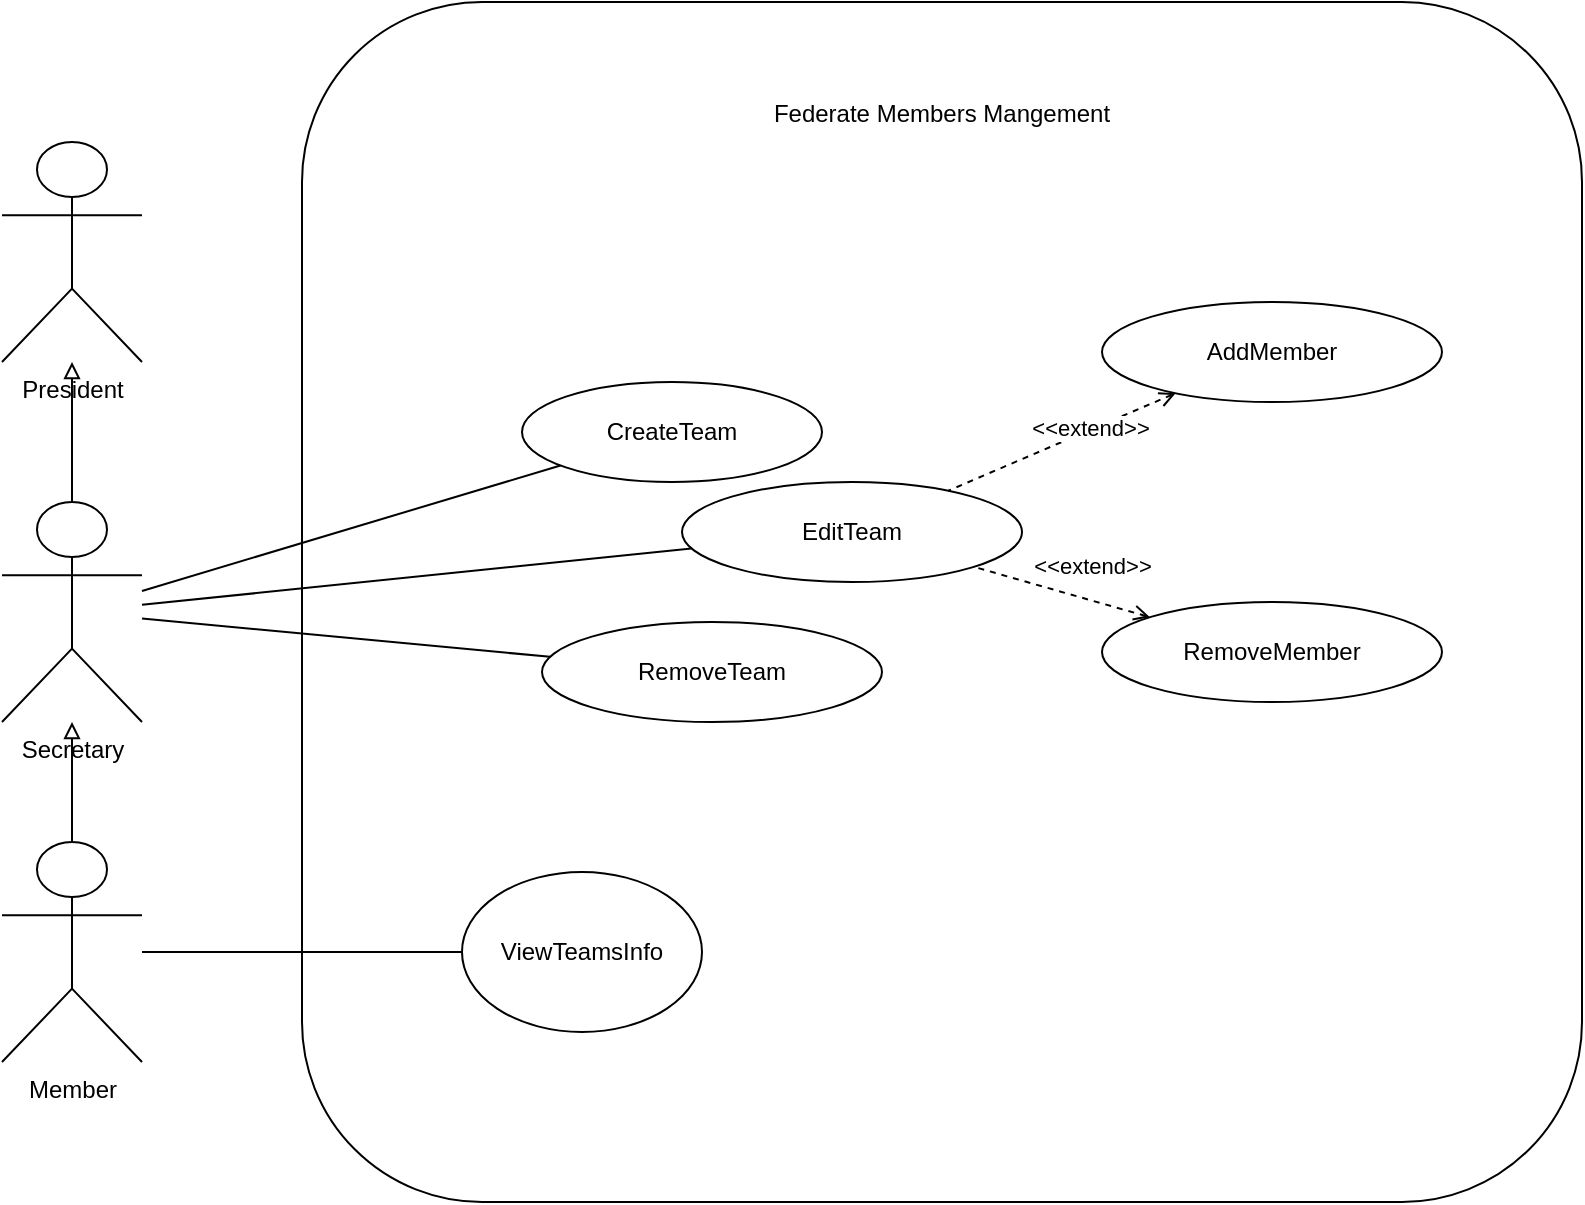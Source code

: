 <mxfile version="25.0.2">
  <diagram name="Página-1" id="U3k0QHNDrNqYpb96N1Zb">
    <mxGraphModel dx="1434" dy="836" grid="1" gridSize="10" guides="1" tooltips="1" connect="1" arrows="1" fold="1" page="1" pageScale="1" pageWidth="827" pageHeight="1169" math="0" shadow="0">
      <root>
        <mxCell id="0" />
        <mxCell id="1" parent="0" />
        <mxCell id="2uzys4ehJ_0eV0x3jUp4-1" value="&lt;div&gt;Federate Members Mangement&lt;/div&gt;&lt;div&gt;&lt;br&gt;&lt;/div&gt;&lt;div&gt;&lt;br&gt;&lt;/div&gt;&lt;div&gt;&lt;br&gt;&lt;/div&gt;&lt;div&gt;&lt;br&gt;&lt;/div&gt;&lt;div&gt;&lt;br&gt;&lt;/div&gt;&lt;div&gt;&lt;br&gt;&lt;/div&gt;&lt;div&gt;&lt;br&gt;&lt;/div&gt;&lt;div&gt;&lt;br&gt;&lt;/div&gt;&lt;div&gt;&lt;br&gt;&lt;/div&gt;&lt;div&gt;&lt;br&gt;&lt;/div&gt;&lt;div&gt;&lt;br&gt;&lt;/div&gt;&lt;div&gt;&lt;br&gt;&lt;/div&gt;&lt;div&gt;&lt;br&gt;&lt;/div&gt;&lt;div&gt;&lt;br&gt;&lt;/div&gt;&lt;div&gt;&lt;br&gt;&lt;/div&gt;&lt;div&gt;&lt;br&gt;&lt;/div&gt;&lt;div&gt;&lt;br&gt;&lt;/div&gt;&lt;div&gt;&lt;br&gt;&lt;/div&gt;&lt;div&gt;&lt;br&gt;&lt;/div&gt;&lt;div&gt;&lt;br&gt;&lt;/div&gt;&lt;div&gt;&lt;br&gt;&lt;/div&gt;&lt;div&gt;&lt;br&gt;&lt;/div&gt;&lt;div&gt;&lt;br&gt;&lt;/div&gt;&lt;div&gt;&lt;br&gt;&lt;/div&gt;&lt;div&gt;&lt;br&gt;&lt;/div&gt;&lt;div&gt;&lt;br&gt;&lt;/div&gt;&lt;div&gt;&lt;br&gt;&lt;/div&gt;&lt;div&gt;&lt;br&gt;&lt;/div&gt;&lt;div&gt;&lt;br&gt;&lt;/div&gt;&lt;div&gt;&lt;br&gt;&lt;/div&gt;&lt;div&gt;&lt;br&gt;&lt;/div&gt;&lt;div&gt;&lt;br&gt;&lt;/div&gt;&lt;div&gt;&lt;br&gt;&lt;/div&gt;&lt;div&gt;&lt;br&gt;&lt;/div&gt;" style="rounded=1;whiteSpace=wrap;html=1;" parent="1" vertex="1">
          <mxGeometry x="250" y="260" width="640" height="600" as="geometry" />
        </mxCell>
        <mxCell id="2uzys4ehJ_0eV0x3jUp4-2" value="President" style="shape=umlActor;verticalLabelPosition=bottom;verticalAlign=top;html=1;outlineConnect=0;" parent="1" vertex="1">
          <mxGeometry x="100" y="330" width="70" height="110" as="geometry" />
        </mxCell>
        <mxCell id="2uzys4ehJ_0eV0x3jUp4-5" value="Member" style="shape=umlActor;verticalLabelPosition=bottom;verticalAlign=top;html=1;outlineConnect=0;" parent="1" vertex="1">
          <mxGeometry x="100" y="680" width="70" height="110" as="geometry" />
        </mxCell>
        <mxCell id="2uzys4ehJ_0eV0x3jUp4-7" value="RemoveTeam" style="ellipse;whiteSpace=wrap;html=1;" parent="1" vertex="1">
          <mxGeometry x="370" y="570" width="170" height="50" as="geometry" />
        </mxCell>
        <mxCell id="2uzys4ehJ_0eV0x3jUp4-9" value="Secretary" style="shape=umlActor;verticalLabelPosition=bottom;verticalAlign=top;html=1;outlineConnect=0;" parent="1" vertex="1">
          <mxGeometry x="100" y="510" width="70" height="110" as="geometry" />
        </mxCell>
        <mxCell id="2uzys4ehJ_0eV0x3jUp4-32" value="" style="endArrow=block;html=1;rounded=0;endFill=0;" parent="1" source="2uzys4ehJ_0eV0x3jUp4-5" target="2uzys4ehJ_0eV0x3jUp4-9" edge="1">
          <mxGeometry width="50" height="50" relative="1" as="geometry">
            <mxPoint x="560" y="420" as="sourcePoint" />
            <mxPoint x="140" y="600" as="targetPoint" />
          </mxGeometry>
        </mxCell>
        <mxCell id="2uzys4ehJ_0eV0x3jUp4-33" value="" style="endArrow=block;html=1;rounded=0;endFill=0;" parent="1" source="2uzys4ehJ_0eV0x3jUp4-9" target="2uzys4ehJ_0eV0x3jUp4-2" edge="1">
          <mxGeometry width="50" height="50" relative="1" as="geometry">
            <mxPoint x="140" y="310" as="sourcePoint" />
            <mxPoint x="140" y="240" as="targetPoint" />
          </mxGeometry>
        </mxCell>
        <mxCell id="2uzys4ehJ_0eV0x3jUp4-36" value="ViewTeamsInfo" style="ellipse;whiteSpace=wrap;html=1;" parent="1" vertex="1">
          <mxGeometry x="330" y="695" width="120" height="80" as="geometry" />
        </mxCell>
        <mxCell id="2uzys4ehJ_0eV0x3jUp4-37" value="" style="endArrow=none;html=1;rounded=0;" parent="1" source="2uzys4ehJ_0eV0x3jUp4-5" target="2uzys4ehJ_0eV0x3jUp4-36" edge="1">
          <mxGeometry width="50" height="50" relative="1" as="geometry">
            <mxPoint x="180" y="734" as="sourcePoint" />
            <mxPoint x="396" y="667" as="targetPoint" />
          </mxGeometry>
        </mxCell>
        <mxCell id="2uzys4ehJ_0eV0x3jUp4-38" value="CreateTeam" style="ellipse;whiteSpace=wrap;html=1;" parent="1" vertex="1">
          <mxGeometry x="360" y="450" width="150" height="50" as="geometry" />
        </mxCell>
        <mxCell id="2uzys4ehJ_0eV0x3jUp4-39" value="EditTeam" style="ellipse;whiteSpace=wrap;html=1;" parent="1" vertex="1">
          <mxGeometry x="440" y="500" width="170" height="50" as="geometry" />
        </mxCell>
        <mxCell id="2uzys4ehJ_0eV0x3jUp4-42" value="" style="endArrow=none;html=1;rounded=0;" parent="1" source="2uzys4ehJ_0eV0x3jUp4-9" target="2uzys4ehJ_0eV0x3jUp4-39" edge="1">
          <mxGeometry width="50" height="50" relative="1" as="geometry">
            <mxPoint x="170" y="202.742" as="sourcePoint" />
            <mxPoint x="610" y="370" as="targetPoint" />
            <Array as="points" />
          </mxGeometry>
        </mxCell>
        <mxCell id="2uzys4ehJ_0eV0x3jUp4-43" value="" style="endArrow=none;html=1;rounded=0;" parent="1" source="2uzys4ehJ_0eV0x3jUp4-9" target="2uzys4ehJ_0eV0x3jUp4-38" edge="1">
          <mxGeometry width="50" height="50" relative="1" as="geometry">
            <mxPoint x="170" y="194.5" as="sourcePoint" />
            <mxPoint x="388" y="264" as="targetPoint" />
            <Array as="points" />
          </mxGeometry>
        </mxCell>
        <mxCell id="A0fx3oZmV-bSW2O6VXHu-5" value="" style="endArrow=none;html=1;rounded=0;" parent="1" source="2uzys4ehJ_0eV0x3jUp4-9" target="2uzys4ehJ_0eV0x3jUp4-7" edge="1">
          <mxGeometry width="50" height="50" relative="1" as="geometry">
            <mxPoint x="170" y="210.645" as="sourcePoint" />
            <mxPoint x="372" y="200" as="targetPoint" />
          </mxGeometry>
        </mxCell>
        <mxCell id="L61XBFcsIPHrBrbixson-1" value="AddMember" style="ellipse;whiteSpace=wrap;html=1;" vertex="1" parent="1">
          <mxGeometry x="650" y="410" width="170" height="50" as="geometry" />
        </mxCell>
        <mxCell id="L61XBFcsIPHrBrbixson-2" value="RemoveMember" style="ellipse;whiteSpace=wrap;html=1;" vertex="1" parent="1">
          <mxGeometry x="650" y="560" width="170" height="50" as="geometry" />
        </mxCell>
        <mxCell id="L61XBFcsIPHrBrbixson-3" value="" style="endArrow=none;html=1;rounded=0;dashed=1;startArrow=open;startFill=0;" edge="1" parent="1" source="L61XBFcsIPHrBrbixson-1" target="2uzys4ehJ_0eV0x3jUp4-39">
          <mxGeometry width="50" height="50" relative="1" as="geometry">
            <mxPoint x="671" y="109" as="sourcePoint" />
            <mxPoint x="497" y="92" as="targetPoint" />
          </mxGeometry>
        </mxCell>
        <mxCell id="L61XBFcsIPHrBrbixson-4" value="&amp;lt;&amp;lt;extend&amp;gt;&amp;gt;" style="edgeLabel;html=1;align=center;verticalAlign=middle;resizable=0;points=[];" vertex="1" connectable="0" parent="L61XBFcsIPHrBrbixson-3">
          <mxGeometry x="0.147" y="1" relative="1" as="geometry">
            <mxPoint x="22" y="-12" as="offset" />
          </mxGeometry>
        </mxCell>
        <mxCell id="L61XBFcsIPHrBrbixson-5" value="" style="endArrow=none;html=1;rounded=0;dashed=1;startArrow=open;startFill=0;" edge="1" parent="1" source="L61XBFcsIPHrBrbixson-2" target="2uzys4ehJ_0eV0x3jUp4-39">
          <mxGeometry width="50" height="50" relative="1" as="geometry">
            <mxPoint x="681" y="119" as="sourcePoint" />
            <mxPoint x="507" y="102" as="targetPoint" />
          </mxGeometry>
        </mxCell>
        <mxCell id="L61XBFcsIPHrBrbixson-6" value="&amp;lt;&amp;lt;extend&amp;gt;&amp;gt;" style="edgeLabel;html=1;align=center;verticalAlign=middle;resizable=0;points=[];" vertex="1" connectable="0" parent="L61XBFcsIPHrBrbixson-5">
          <mxGeometry x="0.147" y="1" relative="1" as="geometry">
            <mxPoint x="22" y="-12" as="offset" />
          </mxGeometry>
        </mxCell>
      </root>
    </mxGraphModel>
  </diagram>
</mxfile>
